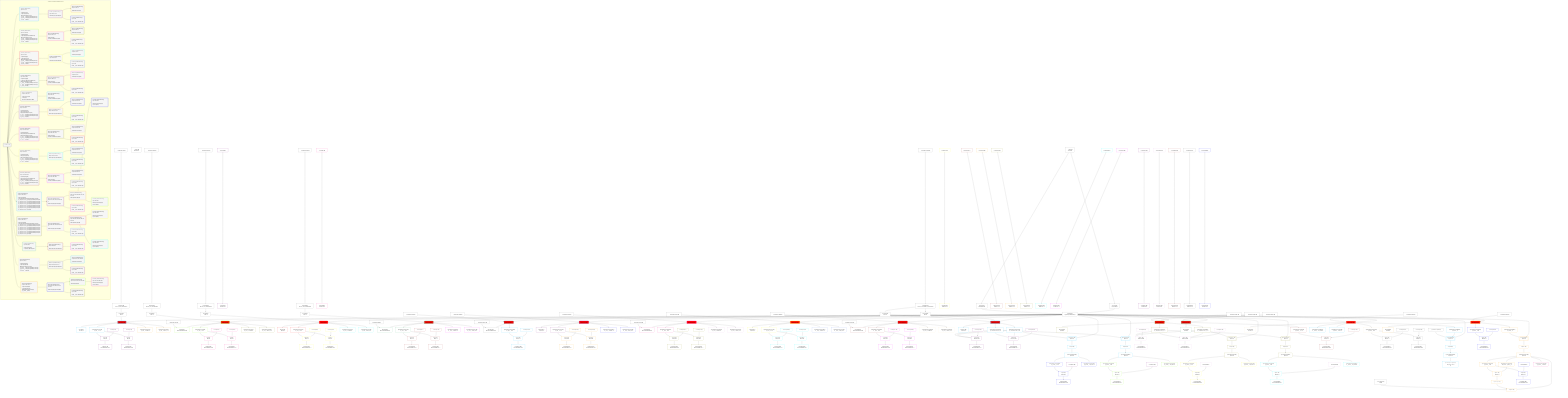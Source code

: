 %%{init: {'themeVariables': { 'fontSize': '12px'}}}%%
graph TD
    classDef path fill:#eee,stroke:#000,color:#000
    classDef plan fill:#fff,stroke-width:1px,color:#000
    classDef itemplan fill:#fff,stroke-width:2px,color:#000
    classDef sideeffectplan fill:#f00,stroke-width:2px,color:#000
    classDef bucket fill:#f6f6f6,color:#000,stroke-width:2px,text-align:left


    %% define steps
    __Value3["__Value[3∈0]<br />ᐸcontextᐳ"]:::plan
    __Value5["__Value[5∈0]<br />ᐸrootValueᐳ"]:::plan
    __InputStaticLeaf9["__InputStaticLeaf[9∈0]"]:::plan
    Lambda10["Lambda[10∈0]<br />ᐸdecode_Post_base64JSONᐳ"]:::plan
    Access11["Access[11∈0]<br />ᐸ10.1ᐳ"]:::plan
    Access13["Access[13∈0]<br />ᐸ3.pgSettingsᐳ"]:::plan
    Access14["Access[14∈0]<br />ᐸ3.withPgClientᐳ"]:::plan
    Object15["Object[15∈0]<br />ᐸ{pgSettings,withPgClient}ᐳ"]:::plan
    PgDelete12[["PgDelete[12∈1]"]]:::sideeffectplan
    Object16["Object[16∈1]<br />ᐸ{result}ᐳ"]:::plan
    Constant18["Constant[18∈2]"]:::plan
    PgClassExpression19["PgClassExpression[19∈1]<br />ᐸ__post__.”id”ᐳ"]:::plan
    List20["List[20∈2]<br />ᐸ18,19ᐳ"]:::plan
    Lambda21["Lambda[21∈2]<br />ᐸbase64JSONEncodeᐳ"]:::plan
    Constant22["Constant[22∈2]"]:::plan
    List24["List[24∈2]<br />ᐸ22,19ᐳ"]:::plan
    Lambda25["Lambda[25∈2]<br />ᐸbase64JSONEncodeᐳ"]:::plan
    PgClassExpression27["PgClassExpression[27∈3]<br />ᐸ__post__.”headline”ᐳ"]:::plan
    PgClassExpression28["PgClassExpression[28∈3]<br />ᐸ__post__.”author_id”ᐳ"]:::plan
    Constant29["Constant[29∈2]"]:::plan
    Lambda30["Lambda[30∈2]<br />ᐸrawEncodeᐳ"]:::plan
    __InputStaticLeaf32["__InputStaticLeaf[32∈0]"]:::plan
    __InputStaticLeaf33["__InputStaticLeaf[33∈0]"]:::plan
    Lambda34["Lambda[34∈0]<br />ᐸdecode_Post_base64JSONᐳ"]:::plan
    Access35["Access[35∈0]<br />ᐸ34.1ᐳ"]:::plan
    PgDelete36[["PgDelete[36∈5]"]]:::sideeffectplan
    Object40["Object[40∈5]<br />ᐸ{result,clientMutationId}ᐳ"]:::plan
    Constant42["Constant[42∈6]"]:::plan
    PgClassExpression43["PgClassExpression[43∈5]<br />ᐸ__post__.”id”ᐳ"]:::plan
    List44["List[44∈6]<br />ᐸ42,43ᐳ"]:::plan
    Lambda45["Lambda[45∈6]<br />ᐸbase64JSONEncodeᐳ"]:::plan
    Constant46["Constant[46∈6]"]:::plan
    List48["List[48∈6]<br />ᐸ46,43ᐳ"]:::plan
    Lambda49["Lambda[49∈6]<br />ᐸbase64JSONEncodeᐳ"]:::plan
    PgClassExpression51["PgClassExpression[51∈7]<br />ᐸ__post__.”headline”ᐳ"]:::plan
    PgClassExpression52["PgClassExpression[52∈7]<br />ᐸ__post__.”author_id”ᐳ"]:::plan
    Constant53["Constant[53∈6]"]:::plan
    Lambda54["Lambda[54∈6]<br />ᐸrawEncodeᐳ"]:::plan
    __InputStaticLeaf57["__InputStaticLeaf[57∈0]"]:::plan
    Lambda58["Lambda[58∈0]<br />ᐸdecode_Post_base64JSONᐳ"]:::plan
    Access59["Access[59∈0]<br />ᐸ58.1ᐳ"]:::plan
    PgDelete60[["PgDelete[60∈9]"]]:::sideeffectplan
    Object64["Object[64∈9]<br />ᐸ{result}ᐳ"]:::plan
    Constant66["Constant[66∈10]"]:::plan
    PgClassExpression67["PgClassExpression[67∈9]<br />ᐸ__post__.”id”ᐳ"]:::plan
    List68["List[68∈10]<br />ᐸ66,67ᐳ"]:::plan
    Lambda69["Lambda[69∈10]<br />ᐸbase64JSONEncodeᐳ"]:::plan
    Constant70["Constant[70∈10]"]:::plan
    List72["List[72∈10]<br />ᐸ70,67ᐳ"]:::plan
    Lambda73["Lambda[73∈10]<br />ᐸbase64JSONEncodeᐳ"]:::plan
    PgClassExpression75["PgClassExpression[75∈11]<br />ᐸ__post__.”headline”ᐳ"]:::plan
    PgClassExpression76["PgClassExpression[76∈11]<br />ᐸ__post__.”author_id”ᐳ"]:::plan
    Constant77["Constant[77∈10]"]:::plan
    Lambda78["Lambda[78∈10]<br />ᐸrawEncodeᐳ"]:::plan
    __InputStaticLeaf80["__InputStaticLeaf[80∈0]"]:::plan
    __InputStaticLeaf81["__InputStaticLeaf[81∈0]"]:::plan
    Lambda82["Lambda[82∈0]<br />ᐸdecode_Post_base64JSONᐳ"]:::plan
    Access83["Access[83∈0]<br />ᐸ82.1ᐳ"]:::plan
    PgDelete84[["PgDelete[84∈13]"]]:::sideeffectplan
    Object88["Object[88∈13]<br />ᐸ{result,clientMutationId}ᐳ"]:::plan
    Constant90["Constant[90∈14]"]:::plan
    PgClassExpression91["PgClassExpression[91∈13]<br />ᐸ__post__.”id”ᐳ"]:::plan
    List92["List[92∈14]<br />ᐸ90,91ᐳ"]:::plan
    Lambda93["Lambda[93∈14]<br />ᐸbase64JSONEncodeᐳ"]:::plan
    Constant94["Constant[94∈14]"]:::plan
    List96["List[96∈14]<br />ᐸ94,91ᐳ"]:::plan
    Lambda97["Lambda[97∈14]<br />ᐸbase64JSONEncodeᐳ"]:::plan
    PgClassExpression99["PgClassExpression[99∈15]<br />ᐸ__post__.”headline”ᐳ"]:::plan
    PgClassExpression100["PgClassExpression[100∈15]<br />ᐸ__post__.”author_id”ᐳ"]:::plan
    Constant101["Constant[101∈14]"]:::plan
    Lambda102["Lambda[102∈14]<br />ᐸrawEncodeᐳ"]:::plan
    __InputStaticLeaf104["__InputStaticLeaf[104∈0]"]:::plan
    __InputStaticLeaf105["__InputStaticLeaf[105∈0]"]:::plan
    PgDelete106[["PgDelete[106∈17]"]]:::sideeffectplan
    Object110["Object[110∈17]<br />ᐸ{result,clientMutationId}ᐳ"]:::plan
    Constant112["Constant[112∈18]"]:::plan
    PgClassExpression113["PgClassExpression[113∈18]<br />ᐸ__types__.”id”ᐳ"]:::plan
    List114["List[114∈18]<br />ᐸ112,113ᐳ"]:::plan
    Lambda115["Lambda[115∈18]<br />ᐸbase64JSONEncodeᐳ"]:::plan
    __InputStaticLeaf118["__InputStaticLeaf[118∈0]"]:::plan
    PgDelete119[["PgDelete[119∈19]"]]:::sideeffectplan
    Object123["Object[123∈19]<br />ᐸ{result}ᐳ"]:::plan
    Constant125["Constant[125∈20]"]:::plan
    PgClassExpression126["PgClassExpression[126∈19]<br />ᐸ__post__.”id”ᐳ"]:::plan
    List127["List[127∈20]<br />ᐸ125,126ᐳ"]:::plan
    Lambda128["Lambda[128∈20]<br />ᐸbase64JSONEncodeᐳ"]:::plan
    Constant129["Constant[129∈20]"]:::plan
    List131["List[131∈20]<br />ᐸ129,126ᐳ"]:::plan
    Lambda132["Lambda[132∈20]<br />ᐸbase64JSONEncodeᐳ"]:::plan
    PgClassExpression134["PgClassExpression[134∈21]<br />ᐸ__post__.”headline”ᐳ"]:::plan
    PgClassExpression135["PgClassExpression[135∈21]<br />ᐸ__post__.”author_id”ᐳ"]:::plan
    Constant136["Constant[136∈20]"]:::plan
    Lambda137["Lambda[137∈20]<br />ᐸrawEncodeᐳ"]:::plan
    __InputStaticLeaf139["__InputStaticLeaf[139∈0]"]:::plan
    __InputStaticLeaf140["__InputStaticLeaf[140∈0]"]:::plan
    PgDelete141[["PgDelete[141∈23]"]]:::sideeffectplan
    Object145["Object[145∈23]<br />ᐸ{result,clientMutationId}ᐳ"]:::plan
    Constant147["Constant[147∈24]"]:::plan
    PgClassExpression148["PgClassExpression[148∈23]<br />ᐸ__post__.”id”ᐳ"]:::plan
    List149["List[149∈24]<br />ᐸ147,148ᐳ"]:::plan
    Lambda150["Lambda[150∈24]<br />ᐸbase64JSONEncodeᐳ"]:::plan
    Constant151["Constant[151∈24]"]:::plan
    List153["List[153∈24]<br />ᐸ151,148ᐳ"]:::plan
    Lambda154["Lambda[154∈24]<br />ᐸbase64JSONEncodeᐳ"]:::plan
    PgClassExpression156["PgClassExpression[156∈25]<br />ᐸ__post__.”headline”ᐳ"]:::plan
    PgClassExpression157["PgClassExpression[157∈25]<br />ᐸ__post__.”author_id”ᐳ"]:::plan
    Constant158["Constant[158∈24]"]:::plan
    Lambda159["Lambda[159∈24]<br />ᐸrawEncodeᐳ"]:::plan
    __InputStaticLeaf162["__InputStaticLeaf[162∈0]"]:::plan
    PgDelete163[["PgDelete[163∈27]"]]:::sideeffectplan
    Object167["Object[167∈27]<br />ᐸ{result}ᐳ"]:::plan
    Constant169["Constant[169∈28]"]:::plan
    PgClassExpression170["PgClassExpression[170∈27]<br />ᐸ__post__.”id”ᐳ"]:::plan
    List171["List[171∈28]<br />ᐸ169,170ᐳ"]:::plan
    Lambda172["Lambda[172∈28]<br />ᐸbase64JSONEncodeᐳ"]:::plan
    Constant173["Constant[173∈28]"]:::plan
    List175["List[175∈28]<br />ᐸ173,170ᐳ"]:::plan
    Lambda176["Lambda[176∈28]<br />ᐸbase64JSONEncodeᐳ"]:::plan
    PgClassExpression178["PgClassExpression[178∈29]<br />ᐸ__post__.”headline”ᐳ"]:::plan
    PgClassExpression179["PgClassExpression[179∈29]<br />ᐸ__post__.”author_id”ᐳ"]:::plan
    Constant180["Constant[180∈28]"]:::plan
    Lambda181["Lambda[181∈28]<br />ᐸrawEncodeᐳ"]:::plan
    __InputStaticLeaf183["__InputStaticLeaf[183∈0]"]:::plan
    __InputStaticLeaf184["__InputStaticLeaf[184∈0]"]:::plan
    PgDelete185[["PgDelete[185∈31]"]]:::sideeffectplan
    Object189["Object[189∈31]<br />ᐸ{result,clientMutationId}ᐳ"]:::plan
    Constant191["Constant[191∈32]"]:::plan
    PgClassExpression192["PgClassExpression[192∈31]<br />ᐸ__post__.”id”ᐳ"]:::plan
    List193["List[193∈32]<br />ᐸ191,192ᐳ"]:::plan
    Lambda194["Lambda[194∈32]<br />ᐸbase64JSONEncodeᐳ"]:::plan
    Constant195["Constant[195∈32]"]:::plan
    List197["List[197∈32]<br />ᐸ195,192ᐳ"]:::plan
    Lambda198["Lambda[198∈32]<br />ᐸbase64JSONEncodeᐳ"]:::plan
    PgClassExpression200["PgClassExpression[200∈33]<br />ᐸ__post__.”headline”ᐳ"]:::plan
    PgClassExpression201["PgClassExpression[201∈33]<br />ᐸ__post__.”author_id”ᐳ"]:::plan
    Constant202["Constant[202∈32]"]:::plan
    Lambda203["Lambda[203∈32]<br />ᐸrawEncodeᐳ"]:::plan
    __InputStaticLeaf206["__InputStaticLeaf[206∈0]"]:::plan
    Lambda207["Lambda[207∈0]<br />ᐸdecode_CompoundKey_base64JSONᐳ"]:::plan
    Access208["Access[208∈0]<br />ᐸ207.1ᐳ"]:::plan
    Access209["Access[209∈0]<br />ᐸ207.2ᐳ"]:::plan
    PgDelete210[["PgDelete[210∈35]"]]:::sideeffectplan
    Object214["Object[214∈35]<br />ᐸ{result}ᐳ"]:::plan
    Constant216["Constant[216∈36]"]:::plan
    PgClassExpression217["PgClassExpression[217∈35]<br />ᐸ__compound...rson_id_1”ᐳ"]:::plan
    PgClassExpression218["PgClassExpression[218∈35]<br />ᐸ__compound...rson_id_2”ᐳ"]:::plan
    List219["List[219∈36]<br />ᐸ216,217,218ᐳ"]:::plan
    Lambda220["Lambda[220∈36]<br />ᐸbase64JSONEncodeᐳ"]:::plan
    Constant221["Constant[221∈36]"]:::plan
    List224["List[224∈36]<br />ᐸ221,217,218ᐳ"]:::plan
    Lambda225["Lambda[225∈36]<br />ᐸbase64JSONEncodeᐳ"]:::plan
    PgSelect229[["PgSelect[229∈35]<br />ᐸpersonᐳ"]]:::plan
    First233["First[233∈35]"]:::plan
    PgSelectSingle234["PgSelectSingle[234∈35]<br />ᐸpersonᐳ"]:::plan
    Constant235["Constant[235∈36]"]:::plan
    PgClassExpression236["PgClassExpression[236∈38]<br />ᐸ__person__.”id”ᐳ"]:::plan
    List237["List[237∈38]<br />ᐸ235,236ᐳ"]:::plan
    Lambda238["Lambda[238∈38]<br />ᐸbase64JSONEncodeᐳ"]:::plan
    PgClassExpression239["PgClassExpression[239∈38]<br />ᐸ__person__...full_name”ᐳ"]:::plan
    PgSelect241[["PgSelect[241∈35]<br />ᐸpersonᐳ"]]:::plan
    First245["First[245∈35]"]:::plan
    PgSelectSingle246["PgSelectSingle[246∈35]<br />ᐸpersonᐳ"]:::plan
    Constant247["Constant[247∈36]"]:::plan
    PgClassExpression248["PgClassExpression[248∈39]<br />ᐸ__person__.”id”ᐳ"]:::plan
    List249["List[249∈39]<br />ᐸ247,248ᐳ"]:::plan
    Lambda250["Lambda[250∈39]<br />ᐸbase64JSONEncodeᐳ"]:::plan
    PgClassExpression251["PgClassExpression[251∈39]<br />ᐸ__person__...full_name”ᐳ"]:::plan
    Constant252["Constant[252∈36]"]:::plan
    Lambda253["Lambda[253∈36]<br />ᐸrawEncodeᐳ"]:::plan
    __InputStaticLeaf256["__InputStaticLeaf[256∈0]"]:::plan
    __InputStaticLeaf257["__InputStaticLeaf[257∈0]"]:::plan
    PgDelete258[["PgDelete[258∈41]"]]:::sideeffectplan
    Object262["Object[262∈41]<br />ᐸ{result}ᐳ"]:::plan
    Constant264["Constant[264∈42]"]:::plan
    PgClassExpression265["PgClassExpression[265∈41]<br />ᐸ__compound...rson_id_1”ᐳ"]:::plan
    PgClassExpression266["PgClassExpression[266∈41]<br />ᐸ__compound...rson_id_2”ᐳ"]:::plan
    List267["List[267∈42]<br />ᐸ264,265,266ᐳ"]:::plan
    Lambda268["Lambda[268∈42]<br />ᐸbase64JSONEncodeᐳ"]:::plan
    Constant269["Constant[269∈42]"]:::plan
    List272["List[272∈42]<br />ᐸ269,265,266ᐳ"]:::plan
    Lambda273["Lambda[273∈42]<br />ᐸbase64JSONEncodeᐳ"]:::plan
    PgSelect277[["PgSelect[277∈41]<br />ᐸpersonᐳ"]]:::plan
    First281["First[281∈41]"]:::plan
    PgSelectSingle282["PgSelectSingle[282∈41]<br />ᐸpersonᐳ"]:::plan
    Constant283["Constant[283∈42]"]:::plan
    PgClassExpression284["PgClassExpression[284∈44]<br />ᐸ__person__.”id”ᐳ"]:::plan
    List285["List[285∈44]<br />ᐸ283,284ᐳ"]:::plan
    Lambda286["Lambda[286∈44]<br />ᐸbase64JSONEncodeᐳ"]:::plan
    PgClassExpression287["PgClassExpression[287∈44]<br />ᐸ__person__...full_name”ᐳ"]:::plan
    PgSelect289[["PgSelect[289∈41]<br />ᐸpersonᐳ"]]:::plan
    First293["First[293∈41]"]:::plan
    PgSelectSingle294["PgSelectSingle[294∈41]<br />ᐸpersonᐳ"]:::plan
    Constant295["Constant[295∈42]"]:::plan
    PgClassExpression296["PgClassExpression[296∈45]<br />ᐸ__person__.”id”ᐳ"]:::plan
    List297["List[297∈45]<br />ᐸ295,296ᐳ"]:::plan
    Lambda298["Lambda[298∈45]<br />ᐸbase64JSONEncodeᐳ"]:::plan
    PgClassExpression299["PgClassExpression[299∈45]<br />ᐸ__person__...full_name”ᐳ"]:::plan
    Constant300["Constant[300∈42]"]:::plan
    Lambda301["Lambda[301∈42]<br />ᐸrawEncodeᐳ"]:::plan
    __InputStaticLeaf304["__InputStaticLeaf[304∈0]"]:::plan
    PgDelete305[["PgDelete[305∈47]"]]:::sideeffectplan
    Object309["Object[309∈47]<br />ᐸ{result}ᐳ"]:::plan
    Constant311["Constant[311∈48]"]:::plan
    PgClassExpression312["PgClassExpression[312∈48]<br />ᐸ__person__.”id”ᐳ"]:::plan
    List313["List[313∈48]<br />ᐸ311,312ᐳ"]:::plan
    Lambda314["Lambda[314∈48]<br />ᐸbase64JSONEncodeᐳ"]:::plan
    Constant315["Constant[315∈48]"]:::plan
    Lambda316["Lambda[316∈48]<br />ᐸrawEncodeᐳ"]:::plan
    __InputStaticLeaf319["__InputStaticLeaf[319∈0]"]:::plan
    PgDelete320[["PgDelete[320∈50]"]]:::sideeffectplan
    Object324["Object[324∈50]<br />ᐸ{result}ᐳ"]:::plan
    Constant326["Constant[326∈51]"]:::plan
    PgClassExpression327["PgClassExpression[327∈50]<br />ᐸ__person__.”id”ᐳ"]:::plan
    List328["List[328∈51]<br />ᐸ326,327ᐳ"]:::plan
    Lambda329["Lambda[329∈51]<br />ᐸbase64JSONEncodeᐳ"]:::plan
    Constant330["Constant[330∈51]"]:::plan
    List332["List[332∈51]<br />ᐸ330,327ᐳ"]:::plan
    Lambda333["Lambda[333∈51]<br />ᐸbase64JSONEncodeᐳ"]:::plan
    PgClassExpression335["PgClassExpression[335∈52]<br />ᐸ__person__...full_name”ᐳ"]:::plan
    PgClassExpression336["PgClassExpression[336∈52]<br />ᐸ__person__.”email”ᐳ"]:::plan
    __InputStaticLeaf337["__InputStaticLeaf[337∈51]"]:::plan
    PgClassExpression338["PgClassExpression[338∈52]<br />ᐸ__person__ᐳ"]:::plan
    PgSelect339[["PgSelect[339∈52]<br />ᐸpersonᐳ"]]:::plan
    First343["First[343∈52]"]:::plan
    PgSelectSingle344["PgSelectSingle[344∈52]<br />ᐸpersonᐳ"]:::plan
    PgClassExpression346["PgClassExpression[346∈52]<br />ᐸ”c”.”perso...lder! */<br />)ᐳ"]:::plan
    Constant347["Constant[347∈51]"]:::plan
    Lambda348["Lambda[348∈51]<br />ᐸrawEncodeᐳ"]:::plan
    __InputStaticLeaf351["__InputStaticLeaf[351∈0]"]:::plan
    PgDelete352[["PgDelete[352∈54]"]]:::sideeffectplan
    Object356["Object[356∈54]<br />ᐸ{result}ᐳ"]:::plan
    Constant358["Constant[358∈55]"]:::plan
    PgClassExpression359["PgClassExpression[359∈55]<br />ᐸ__person__.”id”ᐳ"]:::plan
    List360["List[360∈55]<br />ᐸ358,359ᐳ"]:::plan
    Lambda361["Lambda[361∈55]<br />ᐸbase64JSONEncodeᐳ"]:::plan
    PgClassExpression365["PgClassExpression[365∈54]<br />ᐸ__person__ᐳ"]:::plan
    PgSelect366[["PgSelect[366∈54]<br />ᐸpersonᐳ"]]:::plan
    Connection370["Connection[370∈0]<br />ᐸ366ᐳ"]:::plan
    First371["First[371∈54]"]:::plan
    PgSelectSingle372["PgSelectSingle[372∈54]<br />ᐸpersonᐳ"]:::plan
    PgClassExpression375["PgClassExpression[375∈54]<br />ᐸ”c”.”perso..._person__)ᐳ"]:::plan
    PgClassExpression376["PgClassExpression[376∈54]<br />ᐸ__person__.”id”ᐳ"]:::plan
    List377["List[377∈54]<br />ᐸ375,376ᐳ"]:::plan
    PgCursor374["PgCursor[374∈54]"]:::plan
    Edge373["Edge[373∈54]"]:::plan
    Constant381["Constant[381∈55]"]:::plan
    List383["List[383∈55]<br />ᐸ381,376ᐳ"]:::plan
    Lambda384["Lambda[384∈55]<br />ᐸbase64JSONEncodeᐳ"]:::plan
    PgClassExpression385["PgClassExpression[385∈57]<br />ᐸ__person__.”email”ᐳ"]:::plan
    Constant386["Constant[386∈55]"]:::plan
    Lambda387["Lambda[387∈55]<br />ᐸrawEncodeᐳ"]:::plan

    %% plan dependencies
    __InputStaticLeaf9 --> Lambda10
    Lambda10 --> Access11
    __Value3 --> Access13
    __Value3 --> Access14
    Access13 & Access14 --> Object15
    Object15 & Access11 --> PgDelete12
    PgDelete12 --> Object16
    PgDelete12 --> PgClassExpression19
    Constant18 & PgClassExpression19 --> List20
    List20 --> Lambda21
    Constant22 & PgClassExpression19 --> List24
    List24 --> Lambda25
    PgDelete12 --> PgClassExpression27
    PgDelete12 --> PgClassExpression28
    Constant29 --> Lambda30
    __InputStaticLeaf33 --> Lambda34
    Lambda34 --> Access35
    Object15 & Access35 --> PgDelete36
    PgDelete36 & __InputStaticLeaf32 --> Object40
    PgDelete36 --> PgClassExpression43
    Constant42 & PgClassExpression43 --> List44
    List44 --> Lambda45
    Constant46 & PgClassExpression43 --> List48
    List48 --> Lambda49
    PgDelete36 --> PgClassExpression51
    PgDelete36 --> PgClassExpression52
    Constant53 --> Lambda54
    __InputStaticLeaf57 --> Lambda58
    Lambda58 --> Access59
    Object15 & Access59 --> PgDelete60
    PgDelete60 --> Object64
    PgDelete60 --> PgClassExpression67
    Constant66 & PgClassExpression67 --> List68
    List68 --> Lambda69
    Constant70 & PgClassExpression67 --> List72
    List72 --> Lambda73
    PgDelete60 --> PgClassExpression75
    PgDelete60 --> PgClassExpression76
    Constant77 --> Lambda78
    __InputStaticLeaf81 --> Lambda82
    Lambda82 --> Access83
    Object15 & Access83 --> PgDelete84
    PgDelete84 & __InputStaticLeaf80 --> Object88
    PgDelete84 --> PgClassExpression91
    Constant90 & PgClassExpression91 --> List92
    List92 --> Lambda93
    Constant94 & PgClassExpression91 --> List96
    List96 --> Lambda97
    PgDelete84 --> PgClassExpression99
    PgDelete84 --> PgClassExpression100
    Constant101 --> Lambda102
    Object15 & __InputStaticLeaf105 --> PgDelete106
    PgDelete106 & __InputStaticLeaf104 --> Object110
    PgDelete106 --> PgClassExpression113
    Constant112 & PgClassExpression113 --> List114
    List114 --> Lambda115
    Object15 & __InputStaticLeaf118 --> PgDelete119
    PgDelete119 --> Object123
    PgDelete119 --> PgClassExpression126
    Constant125 & PgClassExpression126 --> List127
    List127 --> Lambda128
    Constant129 & PgClassExpression126 --> List131
    List131 --> Lambda132
    PgDelete119 --> PgClassExpression134
    PgDelete119 --> PgClassExpression135
    Constant136 --> Lambda137
    Object15 & __InputStaticLeaf140 --> PgDelete141
    PgDelete141 & __InputStaticLeaf139 --> Object145
    PgDelete141 --> PgClassExpression148
    Constant147 & PgClassExpression148 --> List149
    List149 --> Lambda150
    Constant151 & PgClassExpression148 --> List153
    List153 --> Lambda154
    PgDelete141 --> PgClassExpression156
    PgDelete141 --> PgClassExpression157
    Constant158 --> Lambda159
    Object15 & __InputStaticLeaf162 --> PgDelete163
    PgDelete163 --> Object167
    PgDelete163 --> PgClassExpression170
    Constant169 & PgClassExpression170 --> List171
    List171 --> Lambda172
    Constant173 & PgClassExpression170 --> List175
    List175 --> Lambda176
    PgDelete163 --> PgClassExpression178
    PgDelete163 --> PgClassExpression179
    Constant180 --> Lambda181
    Object15 & __InputStaticLeaf184 --> PgDelete185
    PgDelete185 & __InputStaticLeaf183 --> Object189
    PgDelete185 --> PgClassExpression192
    Constant191 & PgClassExpression192 --> List193
    List193 --> Lambda194
    Constant195 & PgClassExpression192 --> List197
    List197 --> Lambda198
    PgDelete185 --> PgClassExpression200
    PgDelete185 --> PgClassExpression201
    Constant202 --> Lambda203
    __InputStaticLeaf206 --> Lambda207
    Lambda207 --> Access208
    Lambda207 --> Access209
    Object15 & Access208 & Access209 --> PgDelete210
    PgDelete210 --> Object214
    PgDelete210 --> PgClassExpression217
    PgDelete210 --> PgClassExpression218
    Constant216 & PgClassExpression217 & PgClassExpression218 --> List219
    List219 --> Lambda220
    Constant221 & PgClassExpression217 & PgClassExpression218 --> List224
    List224 --> Lambda225
    Object15 & PgClassExpression217 --> PgSelect229
    PgSelect229 --> First233
    First233 --> PgSelectSingle234
    PgSelectSingle234 --> PgClassExpression236
    Constant235 & PgClassExpression236 --> List237
    List237 --> Lambda238
    PgSelectSingle234 --> PgClassExpression239
    Object15 & PgClassExpression218 --> PgSelect241
    PgSelect241 --> First245
    First245 --> PgSelectSingle246
    PgSelectSingle246 --> PgClassExpression248
    Constant247 & PgClassExpression248 --> List249
    List249 --> Lambda250
    PgSelectSingle246 --> PgClassExpression251
    Constant252 --> Lambda253
    Object15 & __InputStaticLeaf256 & __InputStaticLeaf257 --> PgDelete258
    PgDelete258 --> Object262
    PgDelete258 --> PgClassExpression265
    PgDelete258 --> PgClassExpression266
    Constant264 & PgClassExpression265 & PgClassExpression266 --> List267
    List267 --> Lambda268
    Constant269 & PgClassExpression265 & PgClassExpression266 --> List272
    List272 --> Lambda273
    Object15 & PgClassExpression265 --> PgSelect277
    PgSelect277 --> First281
    First281 --> PgSelectSingle282
    PgSelectSingle282 --> PgClassExpression284
    Constant283 & PgClassExpression284 --> List285
    List285 --> Lambda286
    PgSelectSingle282 --> PgClassExpression287
    Object15 & PgClassExpression266 --> PgSelect289
    PgSelect289 --> First293
    First293 --> PgSelectSingle294
    PgSelectSingle294 --> PgClassExpression296
    Constant295 & PgClassExpression296 --> List297
    List297 --> Lambda298
    PgSelectSingle294 --> PgClassExpression299
    Constant300 --> Lambda301
    Object15 & __InputStaticLeaf304 --> PgDelete305
    PgDelete305 --> Object309
    PgDelete305 --> PgClassExpression312
    Constant311 & PgClassExpression312 --> List313
    List313 --> Lambda314
    Constant315 --> Lambda316
    Object15 & __InputStaticLeaf319 --> PgDelete320
    PgDelete320 --> Object324
    PgDelete320 --> PgClassExpression327
    Constant326 & PgClassExpression327 --> List328
    List328 --> Lambda329
    Constant330 & PgClassExpression327 --> List332
    List332 --> Lambda333
    PgDelete320 --> PgClassExpression335
    PgDelete320 --> PgClassExpression336
    PgDelete320 --> PgClassExpression338
    Object15 & PgClassExpression338 & __InputStaticLeaf337 --> PgSelect339
    PgSelect339 --> First343
    First343 --> PgSelectSingle344
    PgSelectSingle344 --> PgClassExpression346
    Constant347 --> Lambda348
    Object15 & __InputStaticLeaf351 --> PgDelete352
    PgDelete352 --> Object356
    PgDelete352 --> PgClassExpression359
    Constant358 & PgClassExpression359 --> List360
    List360 --> Lambda361
    PgDelete352 --> PgClassExpression365
    Object15 & PgClassExpression365 --> PgSelect366
    PgSelect366 --> First371
    First371 --> PgSelectSingle372
    PgSelectSingle372 --> PgClassExpression375
    PgSelectSingle372 --> PgClassExpression376
    PgClassExpression375 & PgClassExpression376 --> List377
    List377 --> PgCursor374
    PgSelectSingle372 & PgCursor374 & Connection370 --> Edge373
    Constant381 & PgClassExpression376 --> List383
    List383 --> Lambda384
    PgSelectSingle372 --> PgClassExpression385
    Constant386 --> Lambda387

    subgraph "Buckets for mutations/v4/mutation-delete"
    Bucket0("Bucket 0 (root)"):::bucket
    classDef bucket0 stroke:#696969
    class Bucket0,__Value3,__Value5,__InputStaticLeaf9,Lambda10,Access11,Access13,Access14,Object15,__InputStaticLeaf32,__InputStaticLeaf33,Lambda34,Access35,__InputStaticLeaf57,Lambda58,Access59,__InputStaticLeaf80,__InputStaticLeaf81,Lambda82,Access83,__InputStaticLeaf104,__InputStaticLeaf105,__InputStaticLeaf118,__InputStaticLeaf139,__InputStaticLeaf140,__InputStaticLeaf162,__InputStaticLeaf183,__InputStaticLeaf184,__InputStaticLeaf206,Lambda207,Access208,Access209,__InputStaticLeaf256,__InputStaticLeaf257,__InputStaticLeaf304,__InputStaticLeaf319,__InputStaticLeaf351,Connection370 bucket0
    Bucket1("Bucket 1 (mutationField)<br />Deps: 15, 11, 5<br /><br />1: PgDelete{1}[12]<br />2: Object{1}ᐸ{result}ᐳ[16],PgClassExpression{1}ᐸ__post__.”id”ᐳ[19],PgClassExpression{1}ᐸ__post__.”id”ᐳ[19],PgClassExpression{1}ᐸ__post__.”id”ᐳ[19]"):::bucket
    classDef bucket1 stroke:#00bfff
    class Bucket1,PgDelete12,Object16,PgClassExpression19 bucket1
    Bucket2("Bucket 2 (nullableBoundary)<br />Deps: 19, 16, 12, 5<br /><br />ROOT Object{1}ᐸ{result}ᐳ[16]"):::bucket
    classDef bucket2 stroke:#7f007f
    class Bucket2,Constant18,List20,Lambda21,Constant22,List24,Lambda25,Constant29,Lambda30 bucket2
    Bucket3("Bucket 3 (nullableBoundary)<br />Deps: 12, 25, 19<br /><br />ROOT PgDelete{1}[12]"):::bucket
    classDef bucket3 stroke:#ffa500
    class Bucket3,PgClassExpression27,PgClassExpression28 bucket3
    Bucket4("Bucket 4 (nullableBoundary)<br />Deps: 5, 30<br /><br />ROOT __ValueᐸrootValueᐳ[5]"):::bucket
    classDef bucket4 stroke:#0000ff
    class Bucket4 bucket4
    Bucket5("Bucket 5 (mutationField)<br />Deps: 15, 35, 32, 5<br /><br />1: PgDelete{5}[36]<br />2: Object{5}ᐸ{result,clientMutationId}ᐳ[40],PgClassExpression{5}ᐸ__post__.”id”ᐳ[43],PgClassExpression{5}ᐸ__post__.”id”ᐳ[43],PgClassExpression{5}ᐸ__post__.”id”ᐳ[43]"):::bucket
    classDef bucket5 stroke:#7fff00
    class Bucket5,PgDelete36,Object40,PgClassExpression43 bucket5
    Bucket6("Bucket 6 (nullableBoundary)<br />Deps: 43, 40, 36, 5<br /><br />ROOT Object{5}ᐸ{result,clientMutationId}ᐳ[40]"):::bucket
    classDef bucket6 stroke:#ff1493
    class Bucket6,Constant42,List44,Lambda45,Constant46,List48,Lambda49,Constant53,Lambda54 bucket6
    Bucket7("Bucket 7 (nullableBoundary)<br />Deps: 36, 49, 43<br /><br />ROOT PgDelete{5}[36]"):::bucket
    classDef bucket7 stroke:#808000
    class Bucket7,PgClassExpression51,PgClassExpression52 bucket7
    Bucket8("Bucket 8 (nullableBoundary)<br />Deps: 5, 54<br /><br />ROOT __ValueᐸrootValueᐳ[5]"):::bucket
    classDef bucket8 stroke:#dda0dd
    class Bucket8 bucket8
    Bucket9("Bucket 9 (mutationField)<br />Deps: 15, 59, 5<br /><br />1: PgDelete{9}[60]<br />2: Object{9}ᐸ{result}ᐳ[64],PgClassExpression{9}ᐸ__post__.”id”ᐳ[67],PgClassExpression{9}ᐸ__post__.”id”ᐳ[67],PgClassExpression{9}ᐸ__post__.”id”ᐳ[67]"):::bucket
    classDef bucket9 stroke:#ff0000
    class Bucket9,PgDelete60,Object64,PgClassExpression67 bucket9
    Bucket10("Bucket 10 (nullableBoundary)<br />Deps: 67, 64, 60, 5<br /><br />ROOT Object{9}ᐸ{result}ᐳ[64]"):::bucket
    classDef bucket10 stroke:#ffff00
    class Bucket10,Constant66,List68,Lambda69,Constant70,List72,Lambda73,Constant77,Lambda78 bucket10
    Bucket11("Bucket 11 (nullableBoundary)<br />Deps: 60, 73, 67<br /><br />ROOT PgDelete{9}[60]"):::bucket
    classDef bucket11 stroke:#00ffff
    class Bucket11,PgClassExpression75,PgClassExpression76 bucket11
    Bucket12("Bucket 12 (nullableBoundary)<br />Deps: 5, 78<br /><br />ROOT __ValueᐸrootValueᐳ[5]"):::bucket
    classDef bucket12 stroke:#4169e1
    class Bucket12 bucket12
    Bucket13("Bucket 13 (mutationField)<br />Deps: 15, 83, 80, 5<br /><br />1: PgDelete{13}[84]<br />2: Object{13}ᐸ{result,clientMutationId}ᐳ[88],PgClassExpression{13}ᐸ__post__.”id”ᐳ[91],PgClassExpression{13}ᐸ__post__.”id”ᐳ[91],PgClassExpression{13}ᐸ__post__.”id”ᐳ[91]"):::bucket
    classDef bucket13 stroke:#3cb371
    class Bucket13,PgDelete84,Object88,PgClassExpression91 bucket13
    Bucket14("Bucket 14 (nullableBoundary)<br />Deps: 91, 88, 84, 5<br /><br />ROOT Object{13}ᐸ{result,clientMutationId}ᐳ[88]"):::bucket
    classDef bucket14 stroke:#a52a2a
    class Bucket14,Constant90,List92,Lambda93,Constant94,List96,Lambda97,Constant101,Lambda102 bucket14
    Bucket15("Bucket 15 (nullableBoundary)<br />Deps: 84, 97, 91<br /><br />ROOT PgDelete{13}[84]"):::bucket
    classDef bucket15 stroke:#ff00ff
    class Bucket15,PgClassExpression99,PgClassExpression100 bucket15
    Bucket16("Bucket 16 (nullableBoundary)<br />Deps: 5, 102<br /><br />ROOT __ValueᐸrootValueᐳ[5]"):::bucket
    classDef bucket16 stroke:#f5deb3
    class Bucket16 bucket16
    Bucket17("Bucket 17 (mutationField)<br />Deps: 15, 105, 104<br /><br />1: PgDelete{17}[106]<br />2: Object{17}ᐸ{result,clientMutationId}ᐳ[110]"):::bucket
    classDef bucket17 stroke:#696969
    class Bucket17,PgDelete106,Object110 bucket17
    Bucket18("Bucket 18 (nullableBoundary)<br />Deps: 106, 110<br /><br />ROOT Object{17}ᐸ{result,clientMutationId}ᐳ[110]"):::bucket
    classDef bucket18 stroke:#00bfff
    class Bucket18,Constant112,PgClassExpression113,List114,Lambda115 bucket18
    Bucket19("Bucket 19 (mutationField)<br />Deps: 15, 118, 5<br /><br />1: PgDelete{19}[119]<br />2: Object{19}ᐸ{result}ᐳ[123],PgClassExpression{19}ᐸ__post__.”id”ᐳ[126],PgClassExpression{19}ᐸ__post__.”id”ᐳ[126],PgClassExpression{19}ᐸ__post__.”id”ᐳ[126]"):::bucket
    classDef bucket19 stroke:#7f007f
    class Bucket19,PgDelete119,Object123,PgClassExpression126 bucket19
    Bucket20("Bucket 20 (nullableBoundary)<br />Deps: 126, 123, 119, 5<br /><br />ROOT Object{19}ᐸ{result}ᐳ[123]"):::bucket
    classDef bucket20 stroke:#ffa500
    class Bucket20,Constant125,List127,Lambda128,Constant129,List131,Lambda132,Constant136,Lambda137 bucket20
    Bucket21("Bucket 21 (nullableBoundary)<br />Deps: 119, 132, 126<br /><br />ROOT PgDelete{19}[119]"):::bucket
    classDef bucket21 stroke:#0000ff
    class Bucket21,PgClassExpression134,PgClassExpression135 bucket21
    Bucket22("Bucket 22 (nullableBoundary)<br />Deps: 5, 137<br /><br />ROOT __ValueᐸrootValueᐳ[5]"):::bucket
    classDef bucket22 stroke:#7fff00
    class Bucket22 bucket22
    Bucket23("Bucket 23 (mutationField)<br />Deps: 15, 140, 139, 5<br /><br />1: PgDelete{23}[141]<br />2: Object{23}ᐸ{result,clientMutationId}ᐳ[145],PgClassExpression{23}ᐸ__post__.”id”ᐳ[148],PgClassExpression{23}ᐸ__post__.”id”ᐳ[148],PgClassExpression{23}ᐸ__post__.”id”ᐳ[148]"):::bucket
    classDef bucket23 stroke:#ff1493
    class Bucket23,PgDelete141,Object145,PgClassExpression148 bucket23
    Bucket24("Bucket 24 (nullableBoundary)<br />Deps: 148, 145, 141, 5<br /><br />ROOT Object{23}ᐸ{result,clientMutationId}ᐳ[145]"):::bucket
    classDef bucket24 stroke:#808000
    class Bucket24,Constant147,List149,Lambda150,Constant151,List153,Lambda154,Constant158,Lambda159 bucket24
    Bucket25("Bucket 25 (nullableBoundary)<br />Deps: 141, 154, 148<br /><br />ROOT PgDelete{23}[141]"):::bucket
    classDef bucket25 stroke:#dda0dd
    class Bucket25,PgClassExpression156,PgClassExpression157 bucket25
    Bucket26("Bucket 26 (nullableBoundary)<br />Deps: 5, 159<br /><br />ROOT __ValueᐸrootValueᐳ[5]"):::bucket
    classDef bucket26 stroke:#ff0000
    class Bucket26 bucket26
    Bucket27("Bucket 27 (mutationField)<br />Deps: 15, 162, 5<br /><br />1: PgDelete{27}[163]<br />2: Object{27}ᐸ{result}ᐳ[167],PgClassExpression{27}ᐸ__post__.”id”ᐳ[170],PgClassExpression{27}ᐸ__post__.”id”ᐳ[170],PgClassExpression{27}ᐸ__post__.”id”ᐳ[170]"):::bucket
    classDef bucket27 stroke:#ffff00
    class Bucket27,PgDelete163,Object167,PgClassExpression170 bucket27
    Bucket28("Bucket 28 (nullableBoundary)<br />Deps: 170, 167, 163, 5<br /><br />ROOT Object{27}ᐸ{result}ᐳ[167]"):::bucket
    classDef bucket28 stroke:#00ffff
    class Bucket28,Constant169,List171,Lambda172,Constant173,List175,Lambda176,Constant180,Lambda181 bucket28
    Bucket29("Bucket 29 (nullableBoundary)<br />Deps: 163, 176, 170<br /><br />ROOT PgDelete{27}[163]"):::bucket
    classDef bucket29 stroke:#4169e1
    class Bucket29,PgClassExpression178,PgClassExpression179 bucket29
    Bucket30("Bucket 30 (nullableBoundary)<br />Deps: 5, 181<br /><br />ROOT __ValueᐸrootValueᐳ[5]"):::bucket
    classDef bucket30 stroke:#3cb371
    class Bucket30 bucket30
    Bucket31("Bucket 31 (mutationField)<br />Deps: 15, 184, 183, 5<br /><br />1: PgDelete{31}[185]<br />2: Object{31}ᐸ{result,clientMutationId}ᐳ[189],PgClassExpression{31}ᐸ__post__.”id”ᐳ[192],PgClassExpression{31}ᐸ__post__.”id”ᐳ[192],PgClassExpression{31}ᐸ__post__.”id”ᐳ[192]"):::bucket
    classDef bucket31 stroke:#a52a2a
    class Bucket31,PgDelete185,Object189,PgClassExpression192 bucket31
    Bucket32("Bucket 32 (nullableBoundary)<br />Deps: 192, 189, 185, 5<br /><br />ROOT Object{31}ᐸ{result,clientMutationId}ᐳ[189]"):::bucket
    classDef bucket32 stroke:#ff00ff
    class Bucket32,Constant191,List193,Lambda194,Constant195,List197,Lambda198,Constant202,Lambda203 bucket32
    Bucket33("Bucket 33 (nullableBoundary)<br />Deps: 185, 198, 192<br /><br />ROOT PgDelete{31}[185]"):::bucket
    classDef bucket33 stroke:#f5deb3
    class Bucket33,PgClassExpression200,PgClassExpression201 bucket33
    Bucket34("Bucket 34 (nullableBoundary)<br />Deps: 5, 203<br /><br />ROOT __ValueᐸrootValueᐳ[5]"):::bucket
    classDef bucket34 stroke:#696969
    class Bucket34 bucket34
    Bucket35("Bucket 35 (mutationField)<br />Deps: 15, 208, 209, 5<br /><br />1: PgDelete{35}[210]<br />2: Object{35}ᐸ{result}ᐳ[214],PgClassExpression{35}ᐸ__compound...rson_id_1”ᐳ[217],PgClassExpression{35}ᐸ__compound...rson_id_2”ᐳ[218],PgClassExpression{35}ᐸ__compound...rson_id_1”ᐳ[217],PgClassExpression{35}ᐸ__compound...rson_id_2”ᐳ[218],PgClassExpression{35}ᐸ__compound...rson_id_1”ᐳ[217],PgClassExpression{35}ᐸ__compound...rson_id_2”ᐳ[218],PgClassExpression{35}ᐸ__compound...rson_id_1”ᐳ[217],PgClassExpression{35}ᐸ__compound...rson_id_2”ᐳ[218]"):::bucket
    classDef bucket35 stroke:#00bfff
    class Bucket35,PgDelete210,Object214,PgClassExpression217,PgClassExpression218,PgSelect229,First233,PgSelectSingle234,PgSelect241,First245,PgSelectSingle246 bucket35
    Bucket36("Bucket 36 (nullableBoundary)<br />Deps: 217, 218, 214, 210, 234, 246, 5<br /><br />ROOT Object{35}ᐸ{result}ᐳ[214]"):::bucket
    classDef bucket36 stroke:#7f007f
    class Bucket36,Constant216,List219,Lambda220,Constant221,List224,Lambda225,Constant235,Constant247,Constant252,Lambda253 bucket36
    Bucket37("Bucket 37 (nullableBoundary)<br />Deps: 210, 234, 235, 246, 247, 225, 217, 218<br /><br />ROOT PgDelete{35}[210]"):::bucket
    classDef bucket37 stroke:#ffa500
    class Bucket37 bucket37
    Bucket38("Bucket 38 (nullableBoundary)<br />Deps: 234, 235<br /><br />ROOT PgSelectSingle{35}ᐸpersonᐳ[234]"):::bucket
    classDef bucket38 stroke:#0000ff
    class Bucket38,PgClassExpression236,List237,Lambda238,PgClassExpression239 bucket38
    Bucket39("Bucket 39 (nullableBoundary)<br />Deps: 246, 247<br /><br />ROOT PgSelectSingle{35}ᐸpersonᐳ[246]"):::bucket
    classDef bucket39 stroke:#7fff00
    class Bucket39,PgClassExpression248,List249,Lambda250,PgClassExpression251 bucket39
    Bucket40("Bucket 40 (nullableBoundary)<br />Deps: 5, 253<br /><br />ROOT __ValueᐸrootValueᐳ[5]"):::bucket
    classDef bucket40 stroke:#ff1493
    class Bucket40 bucket40
    Bucket41("Bucket 41 (mutationField)<br />Deps: 15, 256, 257, 5<br /><br />1: PgDelete{41}[258]<br />2: Object{41}ᐸ{result}ᐳ[262],PgClassExpression{41}ᐸ__compound...rson_id_1”ᐳ[265],PgClassExpression{41}ᐸ__compound...rson_id_2”ᐳ[266],PgClassExpression{41}ᐸ__compound...rson_id_1”ᐳ[265],PgClassExpression{41}ᐸ__compound...rson_id_2”ᐳ[266],PgClassExpression{41}ᐸ__compound...rson_id_1”ᐳ[265],PgClassExpression{41}ᐸ__compound...rson_id_2”ᐳ[266],PgClassExpression{41}ᐸ__compound...rson_id_1”ᐳ[265],PgClassExpression{41}ᐸ__compound...rson_id_2”ᐳ[266]"):::bucket
    classDef bucket41 stroke:#808000
    class Bucket41,PgDelete258,Object262,PgClassExpression265,PgClassExpression266,PgSelect277,First281,PgSelectSingle282,PgSelect289,First293,PgSelectSingle294 bucket41
    Bucket42("Bucket 42 (nullableBoundary)<br />Deps: 265, 266, 262, 258, 282, 294, 5<br /><br />ROOT Object{41}ᐸ{result}ᐳ[262]"):::bucket
    classDef bucket42 stroke:#dda0dd
    class Bucket42,Constant264,List267,Lambda268,Constant269,List272,Lambda273,Constant283,Constant295,Constant300,Lambda301 bucket42
    Bucket43("Bucket 43 (nullableBoundary)<br />Deps: 258, 282, 283, 294, 295, 273, 265, 266<br /><br />ROOT PgDelete{41}[258]"):::bucket
    classDef bucket43 stroke:#ff0000
    class Bucket43 bucket43
    Bucket44("Bucket 44 (nullableBoundary)<br />Deps: 282, 283<br /><br />ROOT PgSelectSingle{41}ᐸpersonᐳ[282]"):::bucket
    classDef bucket44 stroke:#ffff00
    class Bucket44,PgClassExpression284,List285,Lambda286,PgClassExpression287 bucket44
    Bucket45("Bucket 45 (nullableBoundary)<br />Deps: 294, 295<br /><br />ROOT PgSelectSingle{41}ᐸpersonᐳ[294]"):::bucket
    classDef bucket45 stroke:#00ffff
    class Bucket45,PgClassExpression296,List297,Lambda298,PgClassExpression299 bucket45
    Bucket46("Bucket 46 (nullableBoundary)<br />Deps: 5, 301<br /><br />ROOT __ValueᐸrootValueᐳ[5]"):::bucket
    classDef bucket46 stroke:#4169e1
    class Bucket46 bucket46
    Bucket47("Bucket 47 (mutationField)<br />Deps: 15, 304, 5<br /><br />1: PgDelete{47}[305]<br />2: Object{47}ᐸ{result}ᐳ[309]"):::bucket
    classDef bucket47 stroke:#3cb371
    class Bucket47,PgDelete305,Object309 bucket47
    Bucket48("Bucket 48 (nullableBoundary)<br />Deps: 305, 309, 5<br /><br />ROOT Object{47}ᐸ{result}ᐳ[309]"):::bucket
    classDef bucket48 stroke:#a52a2a
    class Bucket48,Constant311,PgClassExpression312,List313,Lambda314,Constant315,Lambda316 bucket48
    Bucket49("Bucket 49 (nullableBoundary)<br />Deps: 5, 316<br /><br />ROOT __ValueᐸrootValueᐳ[5]"):::bucket
    classDef bucket49 stroke:#ff00ff
    class Bucket49 bucket49
    Bucket50("Bucket 50 (mutationField)<br />Deps: 15, 319, 5<br /><br />1: PgDelete{50}[320]<br />2: Object{50}ᐸ{result}ᐳ[324],PgClassExpression{50}ᐸ__person__.”id”ᐳ[327],PgClassExpression{50}ᐸ__person__.”id”ᐳ[327],PgClassExpression{50}ᐸ__person__.”id”ᐳ[327]"):::bucket
    classDef bucket50 stroke:#f5deb3
    class Bucket50,PgDelete320,Object324,PgClassExpression327 bucket50
    Bucket51("Bucket 51 (nullableBoundary)<br />Deps: 327, 324, 320, 15, 5<br /><br />ROOT Object{50}ᐸ{result}ᐳ[324]"):::bucket
    classDef bucket51 stroke:#696969
    class Bucket51,Constant326,List328,Lambda329,Constant330,List332,Lambda333,__InputStaticLeaf337,Constant347,Lambda348 bucket51
    Bucket52("Bucket 52 (nullableBoundary)<br />Deps: 320, 15, 337, 333, 327<br /><br />ROOT PgDelete{50}[320]"):::bucket
    classDef bucket52 stroke:#00bfff
    class Bucket52,PgClassExpression335,PgClassExpression336,PgClassExpression338,PgSelect339,First343,PgSelectSingle344,PgClassExpression346 bucket52
    Bucket53("Bucket 53 (nullableBoundary)<br />Deps: 5, 348<br /><br />ROOT __ValueᐸrootValueᐳ[5]"):::bucket
    classDef bucket53 stroke:#7f007f
    class Bucket53 bucket53
    Bucket54("Bucket 54 (mutationField)<br />Deps: 15, 351, 370, 5<br /><br />1: PgDelete{54}[352]<br />2: Object{54}ᐸ{result}ᐳ[356],PgClassExpression{54}ᐸ__person__ᐳ[365]"):::bucket
    classDef bucket54 stroke:#ffa500
    class Bucket54,PgDelete352,Object356,PgClassExpression365,PgSelect366,First371,PgSelectSingle372,Edge373,PgCursor374,PgClassExpression375,PgClassExpression376,List377 bucket54
    Bucket55("Bucket 55 (nullableBoundary)<br />Deps: 352, 376, 356, 373, 372, 5, 374, 375<br /><br />ROOT Object{54}ᐸ{result}ᐳ[356]"):::bucket
    classDef bucket55 stroke:#0000ff
    class Bucket55,Constant358,PgClassExpression359,List360,Lambda361,Constant381,List383,Lambda384,Constant386,Lambda387 bucket55
    Bucket56("Bucket 56 (nullableBoundary)<br />Deps: 373, 372, 374, 375, 376, 384<br /><br />ROOT Edge{54}[373]"):::bucket
    classDef bucket56 stroke:#7fff00
    class Bucket56 bucket56
    Bucket57("Bucket 57 (nullableBoundary)<br />Deps: 372, 375, 376, 384<br /><br />ROOT PgSelectSingle{54}ᐸpersonᐳ[372]"):::bucket
    classDef bucket57 stroke:#ff1493
    class Bucket57,PgClassExpression385 bucket57
    Bucket58("Bucket 58 (nullableBoundary)<br />Deps: 5, 387<br /><br />ROOT __ValueᐸrootValueᐳ[5]"):::bucket
    classDef bucket58 stroke:#808000
    class Bucket58 bucket58
    Bucket0 --> Bucket1 & Bucket5 & Bucket9 & Bucket13 & Bucket17 & Bucket19 & Bucket23 & Bucket27 & Bucket31 & Bucket35 & Bucket41 & Bucket47 & Bucket50 & Bucket54
    Bucket1 --> Bucket2
    Bucket2 --> Bucket3 & Bucket4
    Bucket5 --> Bucket6
    Bucket6 --> Bucket7 & Bucket8
    Bucket9 --> Bucket10
    Bucket10 --> Bucket11 & Bucket12
    Bucket13 --> Bucket14
    Bucket14 --> Bucket15 & Bucket16
    Bucket17 --> Bucket18
    Bucket19 --> Bucket20
    Bucket20 --> Bucket21 & Bucket22
    Bucket23 --> Bucket24
    Bucket24 --> Bucket25 & Bucket26
    Bucket27 --> Bucket28
    Bucket28 --> Bucket29 & Bucket30
    Bucket31 --> Bucket32
    Bucket32 --> Bucket33 & Bucket34
    Bucket35 --> Bucket36
    Bucket36 --> Bucket37 & Bucket40
    Bucket37 --> Bucket38 & Bucket39
    Bucket41 --> Bucket42
    Bucket42 --> Bucket43 & Bucket46
    Bucket43 --> Bucket44 & Bucket45
    Bucket47 --> Bucket48
    Bucket48 --> Bucket49
    Bucket50 --> Bucket51
    Bucket51 --> Bucket52 & Bucket53
    Bucket54 --> Bucket55
    Bucket55 --> Bucket56 & Bucket58
    Bucket56 --> Bucket57
    end